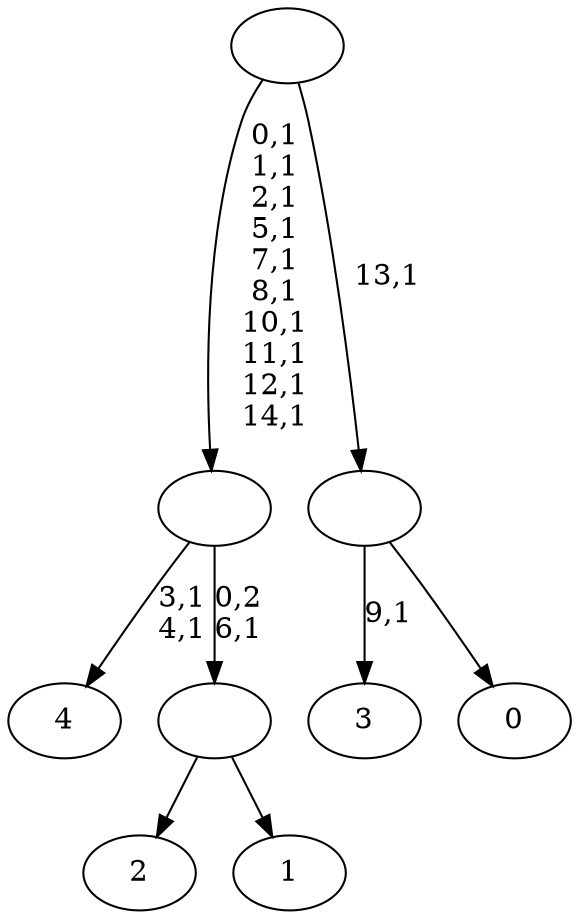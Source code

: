 digraph T {
	20 [label="4"]
	17 [label="3"]
	15 [label="2"]
	14 [label="1"]
	13 [label=""]
	12 [label=""]
	2 [label="0"]
	1 [label=""]
	0 [label=""]
	13 -> 15 [label=""]
	13 -> 14 [label=""]
	12 -> 20 [label="3,1\n4,1"]
	12 -> 13 [label="0,2\n6,1"]
	1 -> 17 [label="9,1"]
	1 -> 2 [label=""]
	0 -> 12 [label="0,1\n1,1\n2,1\n5,1\n7,1\n8,1\n10,1\n11,1\n12,1\n14,1"]
	0 -> 1 [label="13,1"]
}
